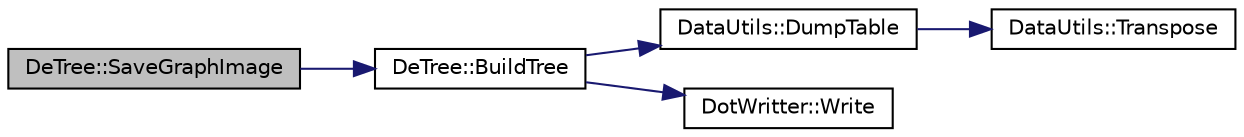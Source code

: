 digraph "DeTree::SaveGraphImage"
{
 // LATEX_PDF_SIZE
  edge [fontname="Helvetica",fontsize="10",labelfontname="Helvetica",labelfontsize="10"];
  node [fontname="Helvetica",fontsize="10",shape=record];
  rankdir="LR";
  Node1 [label="DeTree::SaveGraphImage",height=0.2,width=0.4,color="black", fillcolor="grey75", style="filled", fontcolor="black",tooltip=" "];
  Node1 -> Node2 [color="midnightblue",fontsize="10",style="solid"];
  Node2 [label="DeTree::BuildTree",height=0.2,width=0.4,color="black", fillcolor="white", style="filled",URL="$class_de_tree.html#a718891715cb12befee274262aef28c86",tooltip=" "];
  Node2 -> Node3 [color="midnightblue",fontsize="10",style="solid"];
  Node3 [label="DataUtils::DumpTable",height=0.2,width=0.4,color="black", fillcolor="white", style="filled",URL="$namespace_data_utils.html#ac4d4797d7cad843eb1bc18bff6baa2ca",tooltip=" "];
  Node3 -> Node4 [color="midnightblue",fontsize="10",style="solid"];
  Node4 [label="DataUtils::Transpose",height=0.2,width=0.4,color="black", fillcolor="white", style="filled",URL="$namespace_data_utils.html#a6c41c378698055a8eb78594e3a5bb161",tooltip=" "];
  Node2 -> Node5 [color="midnightblue",fontsize="10",style="solid"];
  Node5 [label="DotWritter::Write",height=0.2,width=0.4,color="black", fillcolor="white", style="filled",URL="$class_dot_writter.html#afce48d8f5bcf6a40339ee14cae0bd9c0",tooltip=" "];
}
